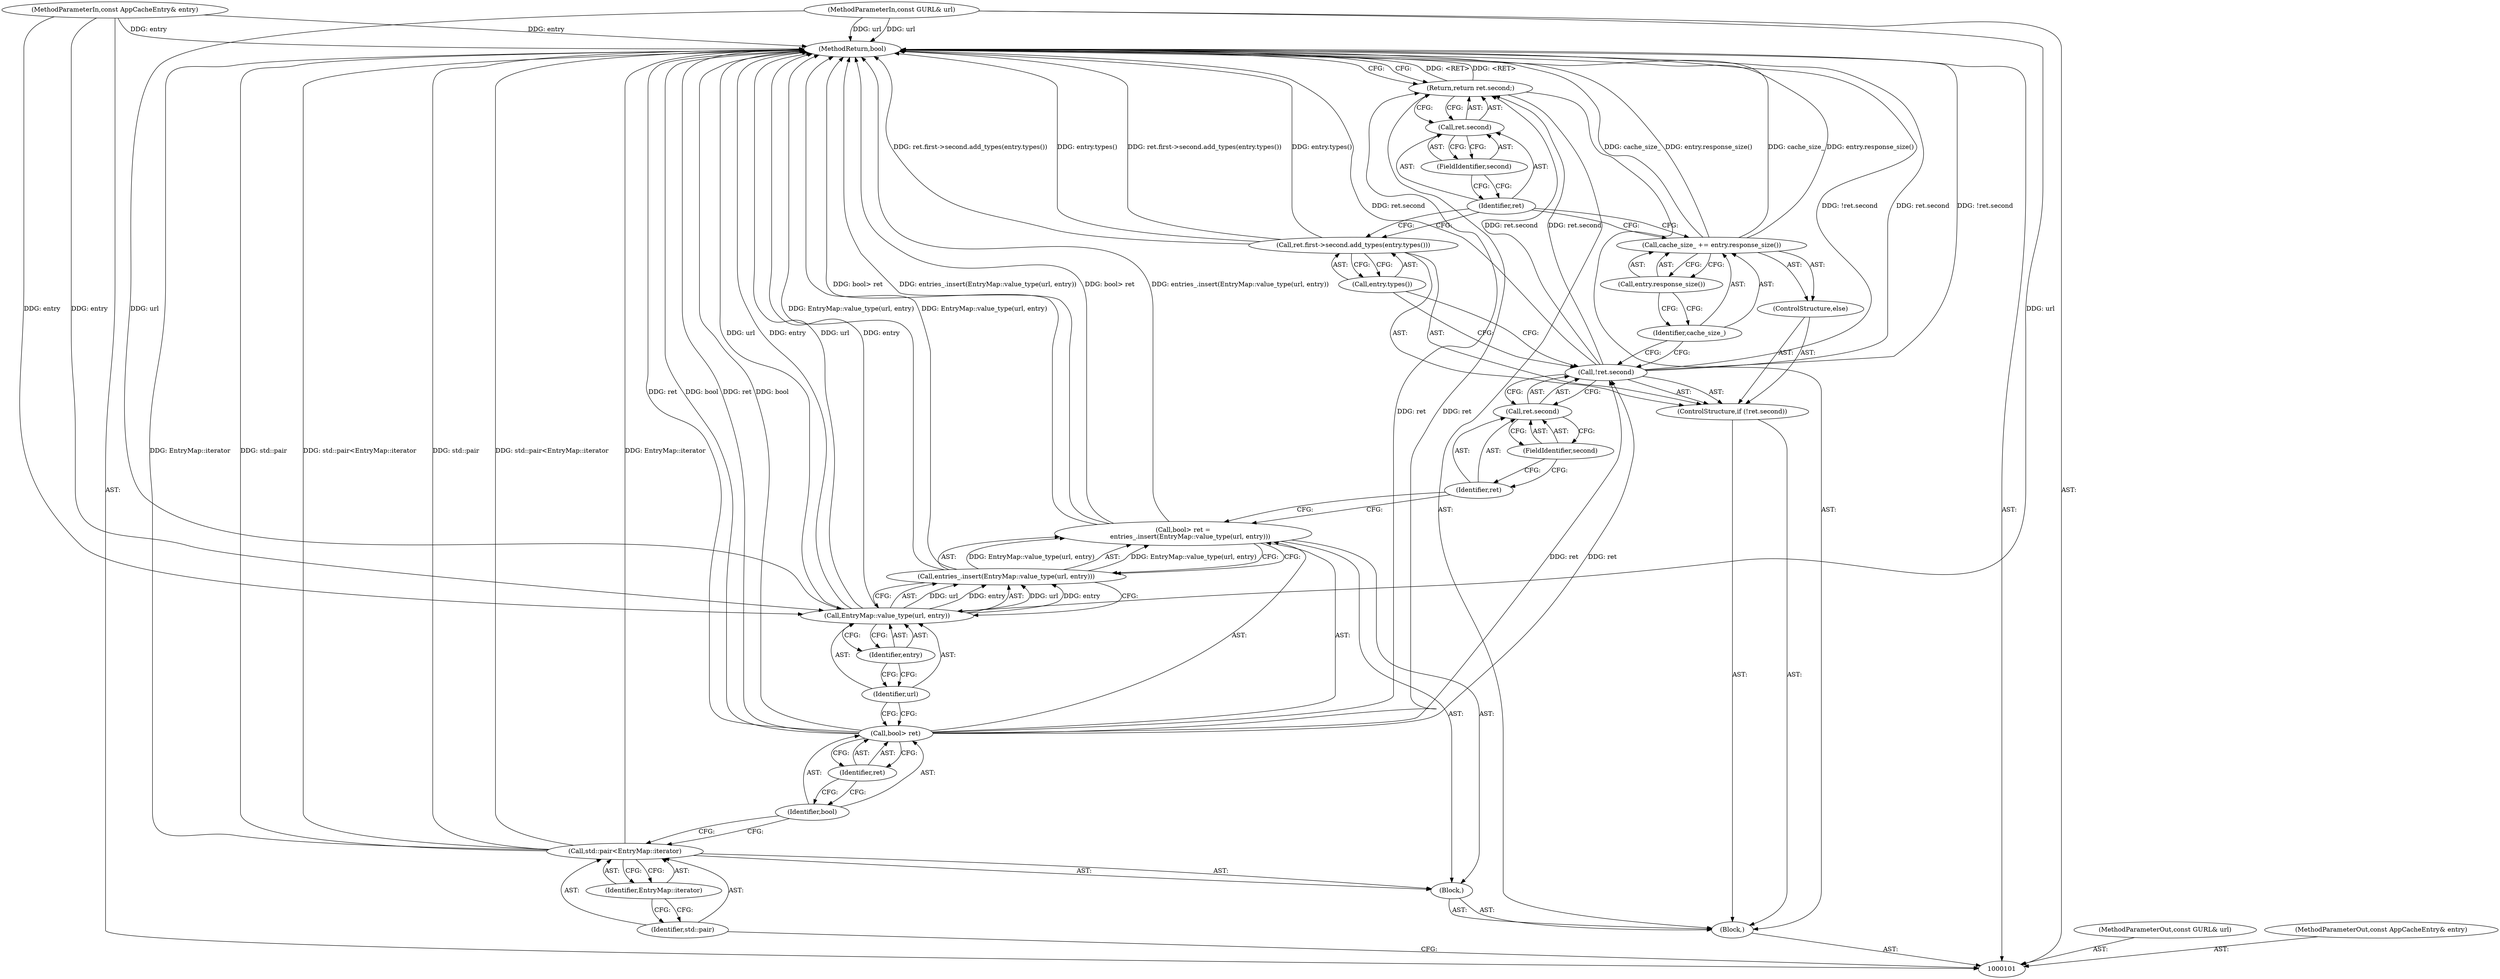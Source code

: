 digraph "1_Chrome_04aaacb936a08d70862d6d9d7e8354721ae46be8_0" {
"1000132" [label="(MethodReturn,bool)"];
"1000102" [label="(MethodParameterIn,const GURL& url)"];
"1000187" [label="(MethodParameterOut,const GURL& url)"];
"1000103" [label="(MethodParameterIn,const AppCacheEntry& entry)"];
"1000188" [label="(MethodParameterOut,const AppCacheEntry& entry)"];
"1000104" [label="(Block,)"];
"1000108" [label="(Identifier,EntryMap::iterator)"];
"1000105" [label="(Block,)"];
"1000106" [label="(Call,std::pair<EntryMap::iterator)"];
"1000107" [label="(Identifier,std::pair)"];
"1000109" [label="(Call,bool> ret =\n       entries_.insert(EntryMap::value_type(url, entry)))"];
"1000110" [label="(Call,bool> ret)"];
"1000111" [label="(Identifier,bool)"];
"1000112" [label="(Identifier,ret)"];
"1000114" [label="(Call,EntryMap::value_type(url, entry))"];
"1000115" [label="(Identifier,url)"];
"1000116" [label="(Identifier,entry)"];
"1000113" [label="(Call,entries_.insert(EntryMap::value_type(url, entry)))"];
"1000121" [label="(FieldIdentifier,second)"];
"1000117" [label="(ControlStructure,if (!ret.second))"];
"1000118" [label="(Call,!ret.second)"];
"1000119" [label="(Call,ret.second)"];
"1000120" [label="(Identifier,ret)"];
"1000123" [label="(Call,entry.types())"];
"1000122" [label="(Call,ret.first->second.add_types(entry.types()))"];
"1000124" [label="(ControlStructure,else)"];
"1000127" [label="(Call,entry.response_size())"];
"1000125" [label="(Call,cache_size_ += entry.response_size())"];
"1000126" [label="(Identifier,cache_size_)"];
"1000129" [label="(Call,ret.second)"];
"1000130" [label="(Identifier,ret)"];
"1000131" [label="(FieldIdentifier,second)"];
"1000128" [label="(Return,return ret.second;)"];
"1000132" -> "1000101"  [label="AST: "];
"1000132" -> "1000128"  [label="CFG: "];
"1000125" -> "1000132"  [label="DDG: cache_size_"];
"1000125" -> "1000132"  [label="DDG: entry.response_size()"];
"1000106" -> "1000132"  [label="DDG: EntryMap::iterator"];
"1000106" -> "1000132"  [label="DDG: std::pair"];
"1000106" -> "1000132"  [label="DDG: std::pair<EntryMap::iterator"];
"1000113" -> "1000132"  [label="DDG: EntryMap::value_type(url, entry)"];
"1000122" -> "1000132"  [label="DDG: entry.types()"];
"1000122" -> "1000132"  [label="DDG: ret.first->second.add_types(entry.types())"];
"1000103" -> "1000132"  [label="DDG: entry"];
"1000114" -> "1000132"  [label="DDG: url"];
"1000114" -> "1000132"  [label="DDG: entry"];
"1000118" -> "1000132"  [label="DDG: !ret.second"];
"1000118" -> "1000132"  [label="DDG: ret.second"];
"1000102" -> "1000132"  [label="DDG: url"];
"1000110" -> "1000132"  [label="DDG: ret"];
"1000110" -> "1000132"  [label="DDG: bool"];
"1000109" -> "1000132"  [label="DDG: entries_.insert(EntryMap::value_type(url, entry))"];
"1000109" -> "1000132"  [label="DDG: bool> ret"];
"1000128" -> "1000132"  [label="DDG: <RET>"];
"1000102" -> "1000101"  [label="AST: "];
"1000102" -> "1000132"  [label="DDG: url"];
"1000102" -> "1000114"  [label="DDG: url"];
"1000187" -> "1000101"  [label="AST: "];
"1000103" -> "1000101"  [label="AST: "];
"1000103" -> "1000132"  [label="DDG: entry"];
"1000103" -> "1000114"  [label="DDG: entry"];
"1000188" -> "1000101"  [label="AST: "];
"1000104" -> "1000101"  [label="AST: "];
"1000105" -> "1000104"  [label="AST: "];
"1000117" -> "1000104"  [label="AST: "];
"1000128" -> "1000104"  [label="AST: "];
"1000108" -> "1000106"  [label="AST: "];
"1000108" -> "1000107"  [label="CFG: "];
"1000106" -> "1000108"  [label="CFG: "];
"1000105" -> "1000104"  [label="AST: "];
"1000106" -> "1000105"  [label="AST: "];
"1000109" -> "1000105"  [label="AST: "];
"1000106" -> "1000105"  [label="AST: "];
"1000106" -> "1000108"  [label="CFG: "];
"1000107" -> "1000106"  [label="AST: "];
"1000108" -> "1000106"  [label="AST: "];
"1000111" -> "1000106"  [label="CFG: "];
"1000106" -> "1000132"  [label="DDG: EntryMap::iterator"];
"1000106" -> "1000132"  [label="DDG: std::pair"];
"1000106" -> "1000132"  [label="DDG: std::pair<EntryMap::iterator"];
"1000107" -> "1000106"  [label="AST: "];
"1000107" -> "1000101"  [label="CFG: "];
"1000108" -> "1000107"  [label="CFG: "];
"1000109" -> "1000105"  [label="AST: "];
"1000109" -> "1000113"  [label="CFG: "];
"1000110" -> "1000109"  [label="AST: "];
"1000113" -> "1000109"  [label="AST: "];
"1000120" -> "1000109"  [label="CFG: "];
"1000109" -> "1000132"  [label="DDG: entries_.insert(EntryMap::value_type(url, entry))"];
"1000109" -> "1000132"  [label="DDG: bool> ret"];
"1000113" -> "1000109"  [label="DDG: EntryMap::value_type(url, entry)"];
"1000110" -> "1000109"  [label="AST: "];
"1000110" -> "1000112"  [label="CFG: "];
"1000111" -> "1000110"  [label="AST: "];
"1000112" -> "1000110"  [label="AST: "];
"1000115" -> "1000110"  [label="CFG: "];
"1000110" -> "1000132"  [label="DDG: ret"];
"1000110" -> "1000132"  [label="DDG: bool"];
"1000110" -> "1000118"  [label="DDG: ret"];
"1000110" -> "1000128"  [label="DDG: ret"];
"1000111" -> "1000110"  [label="AST: "];
"1000111" -> "1000106"  [label="CFG: "];
"1000112" -> "1000111"  [label="CFG: "];
"1000112" -> "1000110"  [label="AST: "];
"1000112" -> "1000111"  [label="CFG: "];
"1000110" -> "1000112"  [label="CFG: "];
"1000114" -> "1000113"  [label="AST: "];
"1000114" -> "1000116"  [label="CFG: "];
"1000115" -> "1000114"  [label="AST: "];
"1000116" -> "1000114"  [label="AST: "];
"1000113" -> "1000114"  [label="CFG: "];
"1000114" -> "1000132"  [label="DDG: url"];
"1000114" -> "1000132"  [label="DDG: entry"];
"1000114" -> "1000113"  [label="DDG: url"];
"1000114" -> "1000113"  [label="DDG: entry"];
"1000102" -> "1000114"  [label="DDG: url"];
"1000103" -> "1000114"  [label="DDG: entry"];
"1000115" -> "1000114"  [label="AST: "];
"1000115" -> "1000110"  [label="CFG: "];
"1000116" -> "1000115"  [label="CFG: "];
"1000116" -> "1000114"  [label="AST: "];
"1000116" -> "1000115"  [label="CFG: "];
"1000114" -> "1000116"  [label="CFG: "];
"1000113" -> "1000109"  [label="AST: "];
"1000113" -> "1000114"  [label="CFG: "];
"1000114" -> "1000113"  [label="AST: "];
"1000109" -> "1000113"  [label="CFG: "];
"1000113" -> "1000132"  [label="DDG: EntryMap::value_type(url, entry)"];
"1000113" -> "1000109"  [label="DDG: EntryMap::value_type(url, entry)"];
"1000114" -> "1000113"  [label="DDG: url"];
"1000114" -> "1000113"  [label="DDG: entry"];
"1000121" -> "1000119"  [label="AST: "];
"1000121" -> "1000120"  [label="CFG: "];
"1000119" -> "1000121"  [label="CFG: "];
"1000117" -> "1000104"  [label="AST: "];
"1000118" -> "1000117"  [label="AST: "];
"1000122" -> "1000117"  [label="AST: "];
"1000124" -> "1000117"  [label="AST: "];
"1000118" -> "1000117"  [label="AST: "];
"1000118" -> "1000119"  [label="CFG: "];
"1000119" -> "1000118"  [label="AST: "];
"1000123" -> "1000118"  [label="CFG: "];
"1000126" -> "1000118"  [label="CFG: "];
"1000118" -> "1000132"  [label="DDG: !ret.second"];
"1000118" -> "1000132"  [label="DDG: ret.second"];
"1000110" -> "1000118"  [label="DDG: ret"];
"1000118" -> "1000128"  [label="DDG: ret.second"];
"1000119" -> "1000118"  [label="AST: "];
"1000119" -> "1000121"  [label="CFG: "];
"1000120" -> "1000119"  [label="AST: "];
"1000121" -> "1000119"  [label="AST: "];
"1000118" -> "1000119"  [label="CFG: "];
"1000120" -> "1000119"  [label="AST: "];
"1000120" -> "1000109"  [label="CFG: "];
"1000121" -> "1000120"  [label="CFG: "];
"1000123" -> "1000122"  [label="AST: "];
"1000123" -> "1000118"  [label="CFG: "];
"1000122" -> "1000123"  [label="CFG: "];
"1000122" -> "1000117"  [label="AST: "];
"1000122" -> "1000123"  [label="CFG: "];
"1000123" -> "1000122"  [label="AST: "];
"1000130" -> "1000122"  [label="CFG: "];
"1000122" -> "1000132"  [label="DDG: entry.types()"];
"1000122" -> "1000132"  [label="DDG: ret.first->second.add_types(entry.types())"];
"1000124" -> "1000117"  [label="AST: "];
"1000125" -> "1000124"  [label="AST: "];
"1000127" -> "1000125"  [label="AST: "];
"1000127" -> "1000126"  [label="CFG: "];
"1000125" -> "1000127"  [label="CFG: "];
"1000125" -> "1000124"  [label="AST: "];
"1000125" -> "1000127"  [label="CFG: "];
"1000126" -> "1000125"  [label="AST: "];
"1000127" -> "1000125"  [label="AST: "];
"1000130" -> "1000125"  [label="CFG: "];
"1000125" -> "1000132"  [label="DDG: cache_size_"];
"1000125" -> "1000132"  [label="DDG: entry.response_size()"];
"1000126" -> "1000125"  [label="AST: "];
"1000126" -> "1000118"  [label="CFG: "];
"1000127" -> "1000126"  [label="CFG: "];
"1000129" -> "1000128"  [label="AST: "];
"1000129" -> "1000131"  [label="CFG: "];
"1000130" -> "1000129"  [label="AST: "];
"1000131" -> "1000129"  [label="AST: "];
"1000128" -> "1000129"  [label="CFG: "];
"1000130" -> "1000129"  [label="AST: "];
"1000130" -> "1000122"  [label="CFG: "];
"1000130" -> "1000125"  [label="CFG: "];
"1000131" -> "1000130"  [label="CFG: "];
"1000131" -> "1000129"  [label="AST: "];
"1000131" -> "1000130"  [label="CFG: "];
"1000129" -> "1000131"  [label="CFG: "];
"1000128" -> "1000104"  [label="AST: "];
"1000128" -> "1000129"  [label="CFG: "];
"1000129" -> "1000128"  [label="AST: "];
"1000132" -> "1000128"  [label="CFG: "];
"1000128" -> "1000132"  [label="DDG: <RET>"];
"1000110" -> "1000128"  [label="DDG: ret"];
"1000118" -> "1000128"  [label="DDG: ret.second"];
}
